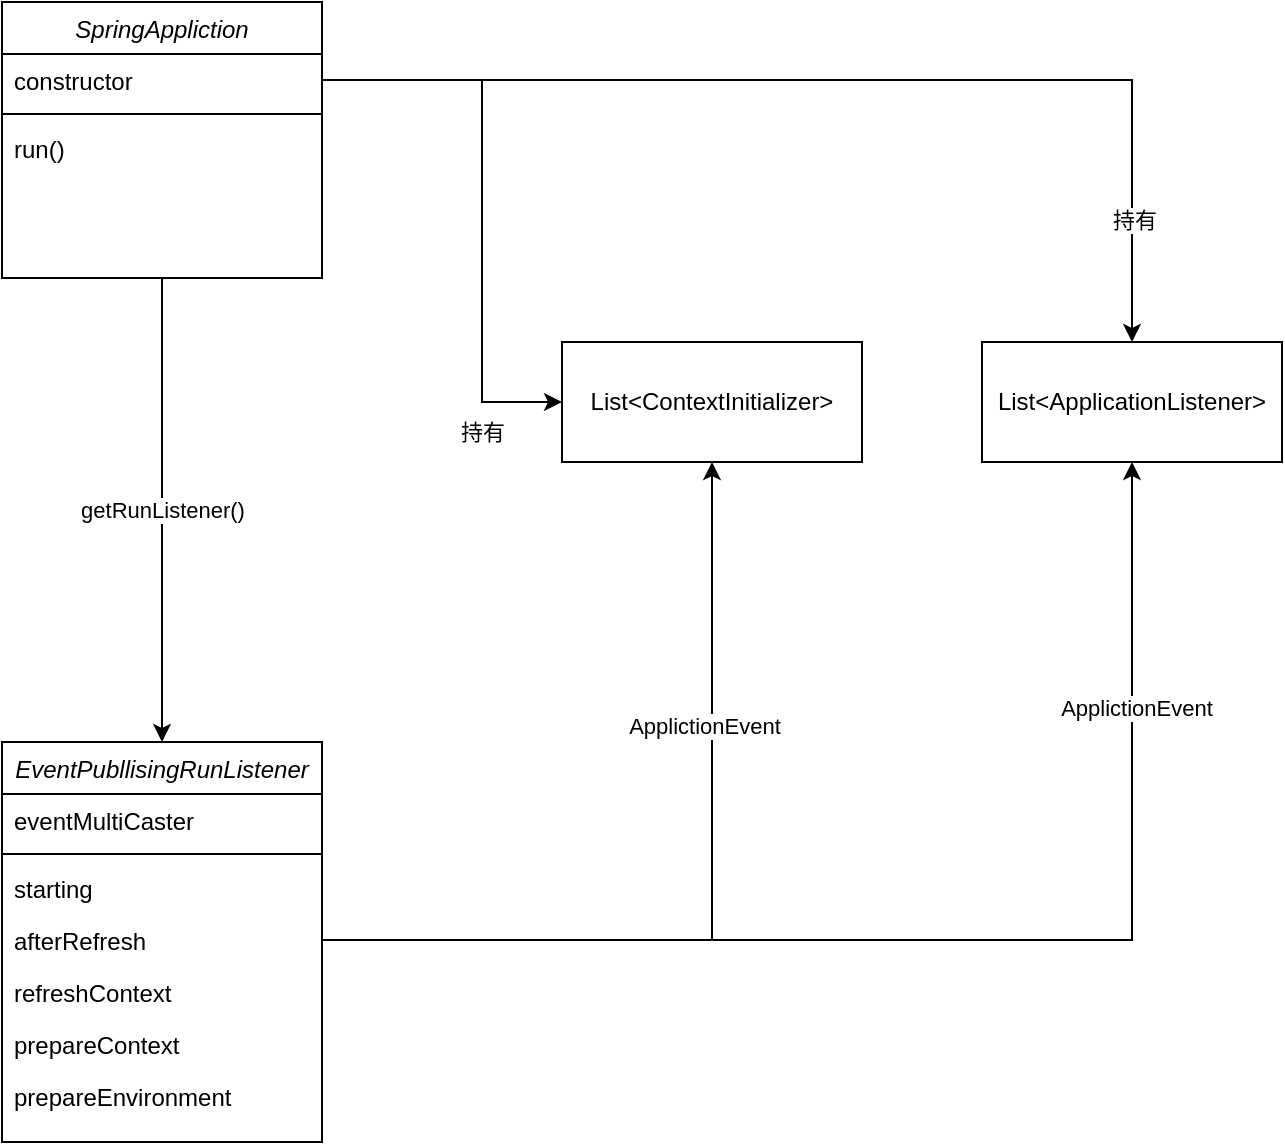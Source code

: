 <mxfile version="13.5.9" type="onedrive"><diagram id="C5RBs43oDa-KdzZeNtuy" name="Page-1"><mxGraphModel dx="1295" dy="1051" grid="1" gridSize="10" guides="1" tooltips="1" connect="1" arrows="1" fold="1" page="1" pageScale="1" pageWidth="827" pageHeight="1169" math="0" shadow="0"><root><mxCell id="WIyWlLk6GJQsqaUBKTNV-0"/><mxCell id="WIyWlLk6GJQsqaUBKTNV-1" parent="WIyWlLk6GJQsqaUBKTNV-0"/><mxCell id="kthD-fexnA_woFAH-mtT-10" value="EventPubllisingRunListener" style="swimlane;fontStyle=2;align=center;verticalAlign=top;childLayout=stackLayout;horizontal=1;startSize=26;horizontalStack=0;resizeParent=1;resizeLast=0;collapsible=1;marginBottom=0;rounded=0;shadow=0;strokeWidth=1;" parent="WIyWlLk6GJQsqaUBKTNV-1" vertex="1"><mxGeometry x="120" y="510" width="160" height="200" as="geometry"><mxRectangle x="230" y="140" width="160" height="26" as="alternateBounds"/></mxGeometry></mxCell><mxCell id="kthD-fexnA_woFAH-mtT-11" value="eventMultiCaster" style="text;align=left;verticalAlign=top;spacingLeft=4;spacingRight=4;overflow=hidden;rotatable=0;points=[[0,0.5],[1,0.5]];portConstraint=eastwest;rounded=0;shadow=0;html=0;" parent="kthD-fexnA_woFAH-mtT-10" vertex="1"><mxGeometry y="26" width="160" height="26" as="geometry"/></mxCell><mxCell id="kthD-fexnA_woFAH-mtT-12" value="" style="line;html=1;strokeWidth=1;align=left;verticalAlign=middle;spacingTop=-1;spacingLeft=3;spacingRight=3;rotatable=0;labelPosition=right;points=[];portConstraint=eastwest;" parent="kthD-fexnA_woFAH-mtT-10" vertex="1"><mxGeometry y="52" width="160" height="8" as="geometry"/></mxCell><mxCell id="zkfFHV4jXpPFQw0GAbJ--24" value="starting" style="text;align=left;verticalAlign=top;spacingLeft=4;spacingRight=4;overflow=hidden;rotatable=0;points=[[0,0.5],[1,0.5]];portConstraint=eastwest;" parent="kthD-fexnA_woFAH-mtT-10" vertex="1"><mxGeometry y="60" width="160" height="26" as="geometry"/></mxCell><mxCell id="kthD-fexnA_woFAH-mtT-8" value="afterRefresh" style="text;align=left;verticalAlign=top;spacingLeft=4;spacingRight=4;overflow=hidden;rotatable=0;points=[[0,0.5],[1,0.5]];portConstraint=eastwest;" parent="kthD-fexnA_woFAH-mtT-10" vertex="1"><mxGeometry y="86" width="160" height="26" as="geometry"/></mxCell><mxCell id="kthD-fexnA_woFAH-mtT-7" value="refreshContext" style="text;align=left;verticalAlign=top;spacingLeft=4;spacingRight=4;overflow=hidden;rotatable=0;points=[[0,0.5],[1,0.5]];portConstraint=eastwest;" parent="kthD-fexnA_woFAH-mtT-10" vertex="1"><mxGeometry y="112" width="160" height="26" as="geometry"/></mxCell><mxCell id="kthD-fexnA_woFAH-mtT-0" value="prepareContext" style="text;align=left;verticalAlign=top;spacingLeft=4;spacingRight=4;overflow=hidden;rotatable=0;points=[[0,0.5],[1,0.5]];portConstraint=eastwest;" parent="kthD-fexnA_woFAH-mtT-10" vertex="1"><mxGeometry y="138" width="160" height="26" as="geometry"/></mxCell><mxCell id="zkfFHV4jXpPFQw0GAbJ--25" value="prepareEnvironment" style="text;align=left;verticalAlign=top;spacingLeft=4;spacingRight=4;overflow=hidden;rotatable=0;points=[[0,0.5],[1,0.5]];portConstraint=eastwest;" parent="kthD-fexnA_woFAH-mtT-10" vertex="1"><mxGeometry y="164" width="160" height="26" as="geometry"/></mxCell><mxCell id="kthD-fexnA_woFAH-mtT-21" value="getRunListener()" style="edgeStyle=orthogonalEdgeStyle;rounded=0;orthogonalLoop=1;jettySize=auto;html=1;exitX=0.5;exitY=1;exitDx=0;exitDy=0;" parent="WIyWlLk6GJQsqaUBKTNV-1" source="zkfFHV4jXpPFQw0GAbJ--0" target="kthD-fexnA_woFAH-mtT-10" edge="1"><mxGeometry relative="1" as="geometry"/></mxCell><mxCell id="zkfFHV4jXpPFQw0GAbJ--0" value="SpringAppliction" style="swimlane;fontStyle=2;align=center;verticalAlign=top;childLayout=stackLayout;horizontal=1;startSize=26;horizontalStack=0;resizeParent=1;resizeLast=0;collapsible=1;marginBottom=0;rounded=0;shadow=0;strokeWidth=1;" parent="WIyWlLk6GJQsqaUBKTNV-1" vertex="1"><mxGeometry x="120" y="140" width="160" height="138" as="geometry"><mxRectangle x="230" y="140" width="160" height="26" as="alternateBounds"/></mxGeometry></mxCell><mxCell id="zkfFHV4jXpPFQw0GAbJ--3" value="constructor" style="text;align=left;verticalAlign=top;spacingLeft=4;spacingRight=4;overflow=hidden;rotatable=0;points=[[0,0.5],[1,0.5]];portConstraint=eastwest;rounded=0;shadow=0;html=0;" parent="zkfFHV4jXpPFQw0GAbJ--0" vertex="1"><mxGeometry y="26" width="160" height="26" as="geometry"/></mxCell><mxCell id="zkfFHV4jXpPFQw0GAbJ--4" value="" style="line;html=1;strokeWidth=1;align=left;verticalAlign=middle;spacingTop=-1;spacingLeft=3;spacingRight=3;rotatable=0;labelPosition=right;points=[];portConstraint=eastwest;" parent="zkfFHV4jXpPFQw0GAbJ--0" vertex="1"><mxGeometry y="52" width="160" height="8" as="geometry"/></mxCell><mxCell id="zkfFHV4jXpPFQw0GAbJ--5" value="run()" style="text;align=left;verticalAlign=top;spacingLeft=4;spacingRight=4;overflow=hidden;rotatable=0;points=[[0,0.5],[1,0.5]];portConstraint=eastwest;" parent="zkfFHV4jXpPFQw0GAbJ--0" vertex="1"><mxGeometry y="60" width="160" height="26" as="geometry"/></mxCell><mxCell id="kthD-fexnA_woFAH-mtT-14" value="List&amp;lt;ApplicationListener&amp;gt;" style="rounded=0;whiteSpace=wrap;html=1;" parent="WIyWlLk6GJQsqaUBKTNV-1" vertex="1"><mxGeometry x="610" y="310" width="150" height="60" as="geometry"/></mxCell><mxCell id="kthD-fexnA_woFAH-mtT-15" value="List&amp;lt;ContextInitializer&amp;gt;" style="rounded=0;whiteSpace=wrap;html=1;" parent="WIyWlLk6GJQsqaUBKTNV-1" vertex="1"><mxGeometry x="400" y="310" width="150" height="60" as="geometry"/></mxCell><mxCell id="kthD-fexnA_woFAH-mtT-17" style="edgeStyle=orthogonalEdgeStyle;rounded=0;orthogonalLoop=1;jettySize=auto;html=1;exitX=1;exitY=0.5;exitDx=0;exitDy=0;entryX=0;entryY=0.5;entryDx=0;entryDy=0;" parent="WIyWlLk6GJQsqaUBKTNV-1" source="zkfFHV4jXpPFQw0GAbJ--3" target="kthD-fexnA_woFAH-mtT-15" edge="1"><mxGeometry relative="1" as="geometry"><Array as="points"><mxPoint x="360" y="179"/><mxPoint x="360" y="340"/></Array></mxGeometry></mxCell><mxCell id="kthD-fexnA_woFAH-mtT-19" value="持有" style="edgeLabel;html=1;align=center;verticalAlign=middle;resizable=0;points=[];" parent="kthD-fexnA_woFAH-mtT-17" vertex="1" connectable="0"><mxGeometry x="0.661" y="2" relative="1" as="geometry"><mxPoint x="-2" y="22" as="offset"/></mxGeometry></mxCell><mxCell id="kthD-fexnA_woFAH-mtT-18" style="edgeStyle=orthogonalEdgeStyle;rounded=0;orthogonalLoop=1;jettySize=auto;html=1;exitX=1;exitY=0.5;exitDx=0;exitDy=0;entryX=0.5;entryY=0;entryDx=0;entryDy=0;" parent="WIyWlLk6GJQsqaUBKTNV-1" source="zkfFHV4jXpPFQw0GAbJ--3" target="kthD-fexnA_woFAH-mtT-14" edge="1"><mxGeometry relative="1" as="geometry"><Array as="points"><mxPoint x="685" y="179"/></Array></mxGeometry></mxCell><mxCell id="kthD-fexnA_woFAH-mtT-20" value="持有" style="edgeLabel;html=1;align=center;verticalAlign=middle;resizable=0;points=[];" parent="kthD-fexnA_woFAH-mtT-18" vertex="1" connectable="0"><mxGeometry x="0.772" y="1" relative="1" as="geometry"><mxPoint as="offset"/></mxGeometry></mxCell><mxCell id="kthD-fexnA_woFAH-mtT-22" style="edgeStyle=orthogonalEdgeStyle;rounded=0;orthogonalLoop=1;jettySize=auto;html=1;exitX=1;exitY=0.5;exitDx=0;exitDy=0;entryX=0.5;entryY=1;entryDx=0;entryDy=0;" parent="WIyWlLk6GJQsqaUBKTNV-1" source="kthD-fexnA_woFAH-mtT-8" target="kthD-fexnA_woFAH-mtT-15" edge="1"><mxGeometry relative="1" as="geometry"/></mxCell><mxCell id="kthD-fexnA_woFAH-mtT-24" value="ApplictionEvent" style="edgeLabel;html=1;align=center;verticalAlign=middle;resizable=0;points=[];" parent="kthD-fexnA_woFAH-mtT-22" vertex="1" connectable="0"><mxGeometry x="0.392" y="4" relative="1" as="geometry"><mxPoint as="offset"/></mxGeometry></mxCell><mxCell id="kthD-fexnA_woFAH-mtT-23" style="edgeStyle=orthogonalEdgeStyle;rounded=0;orthogonalLoop=1;jettySize=auto;html=1;exitX=1;exitY=0.5;exitDx=0;exitDy=0;entryX=0.5;entryY=1;entryDx=0;entryDy=0;" parent="WIyWlLk6GJQsqaUBKTNV-1" source="kthD-fexnA_woFAH-mtT-8" target="kthD-fexnA_woFAH-mtT-14" edge="1"><mxGeometry relative="1" as="geometry"/></mxCell><mxCell id="kthD-fexnA_woFAH-mtT-25" value="ApplictionEvent" style="edgeLabel;html=1;align=center;verticalAlign=middle;resizable=0;points=[];" parent="kthD-fexnA_woFAH-mtT-23" vertex="1" connectable="0"><mxGeometry x="0.618" y="-2" relative="1" as="geometry"><mxPoint as="offset"/></mxGeometry></mxCell></root></mxGraphModel></diagram></mxfile>